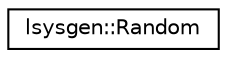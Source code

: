 digraph "Graphical Class Hierarchy"
{
 // LATEX_PDF_SIZE
  edge [fontname="Helvetica",fontsize="10",labelfontname="Helvetica",labelfontsize="10"];
  node [fontname="Helvetica",fontsize="10",shape=record];
  rankdir="LR";
  Node0 [label="lsysgen::Random",height=0.2,width=0.4,color="black", fillcolor="white", style="filled",URL="$classlsysgen_1_1Random.html",tooltip=" "];
}
